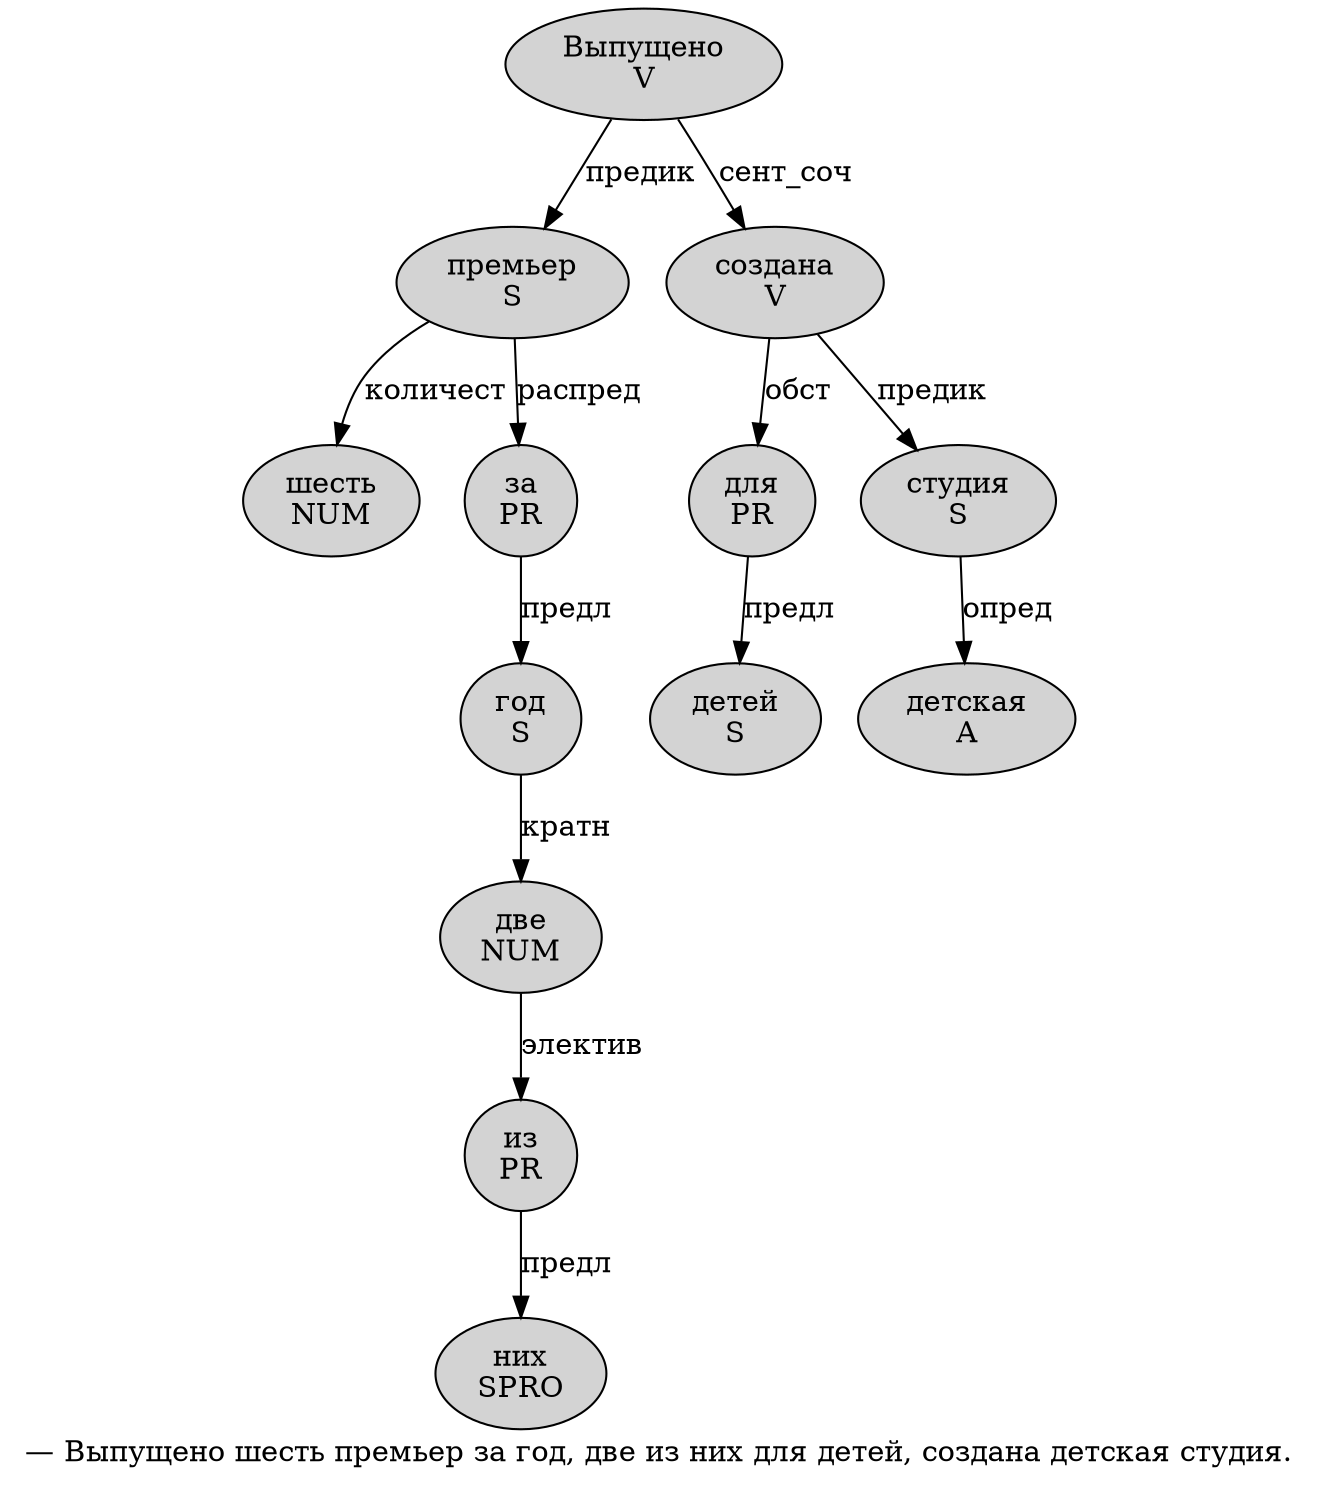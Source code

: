 digraph SENTENCE_236 {
	graph [label="— Выпущено шесть премьер за год, две из них для детей, создана детская студия."]
	node [style=filled]
		1 [label="Выпущено
V" color="" fillcolor=lightgray penwidth=1 shape=ellipse]
		2 [label="шесть
NUM" color="" fillcolor=lightgray penwidth=1 shape=ellipse]
		3 [label="премьер
S" color="" fillcolor=lightgray penwidth=1 shape=ellipse]
		4 [label="за
PR" color="" fillcolor=lightgray penwidth=1 shape=ellipse]
		5 [label="год
S" color="" fillcolor=lightgray penwidth=1 shape=ellipse]
		7 [label="две
NUM" color="" fillcolor=lightgray penwidth=1 shape=ellipse]
		8 [label="из
PR" color="" fillcolor=lightgray penwidth=1 shape=ellipse]
		9 [label="них
SPRO" color="" fillcolor=lightgray penwidth=1 shape=ellipse]
		10 [label="для
PR" color="" fillcolor=lightgray penwidth=1 shape=ellipse]
		11 [label="детей
S" color="" fillcolor=lightgray penwidth=1 shape=ellipse]
		13 [label="создана
V" color="" fillcolor=lightgray penwidth=1 shape=ellipse]
		14 [label="детская
A" color="" fillcolor=lightgray penwidth=1 shape=ellipse]
		15 [label="студия
S" color="" fillcolor=lightgray penwidth=1 shape=ellipse]
			5 -> 7 [label="кратн"]
			8 -> 9 [label="предл"]
			1 -> 3 [label="предик"]
			1 -> 13 [label="сент_соч"]
			7 -> 8 [label="электив"]
			3 -> 2 [label="количест"]
			3 -> 4 [label="распред"]
			10 -> 11 [label="предл"]
			15 -> 14 [label="опред"]
			4 -> 5 [label="предл"]
			13 -> 10 [label="обст"]
			13 -> 15 [label="предик"]
}